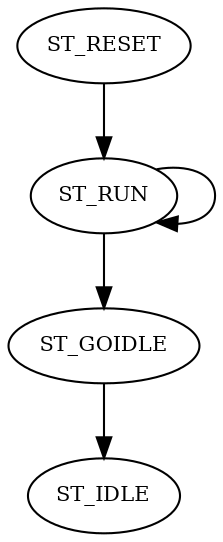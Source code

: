 digraph G {
node [fontsize=10];
ST_RESET -> ST_RUN;
ST_RUN -> ST_RUN;
ST_RUN -> ST_GOIDLE;
ST_GOIDLE -> ST_IDLE;
}